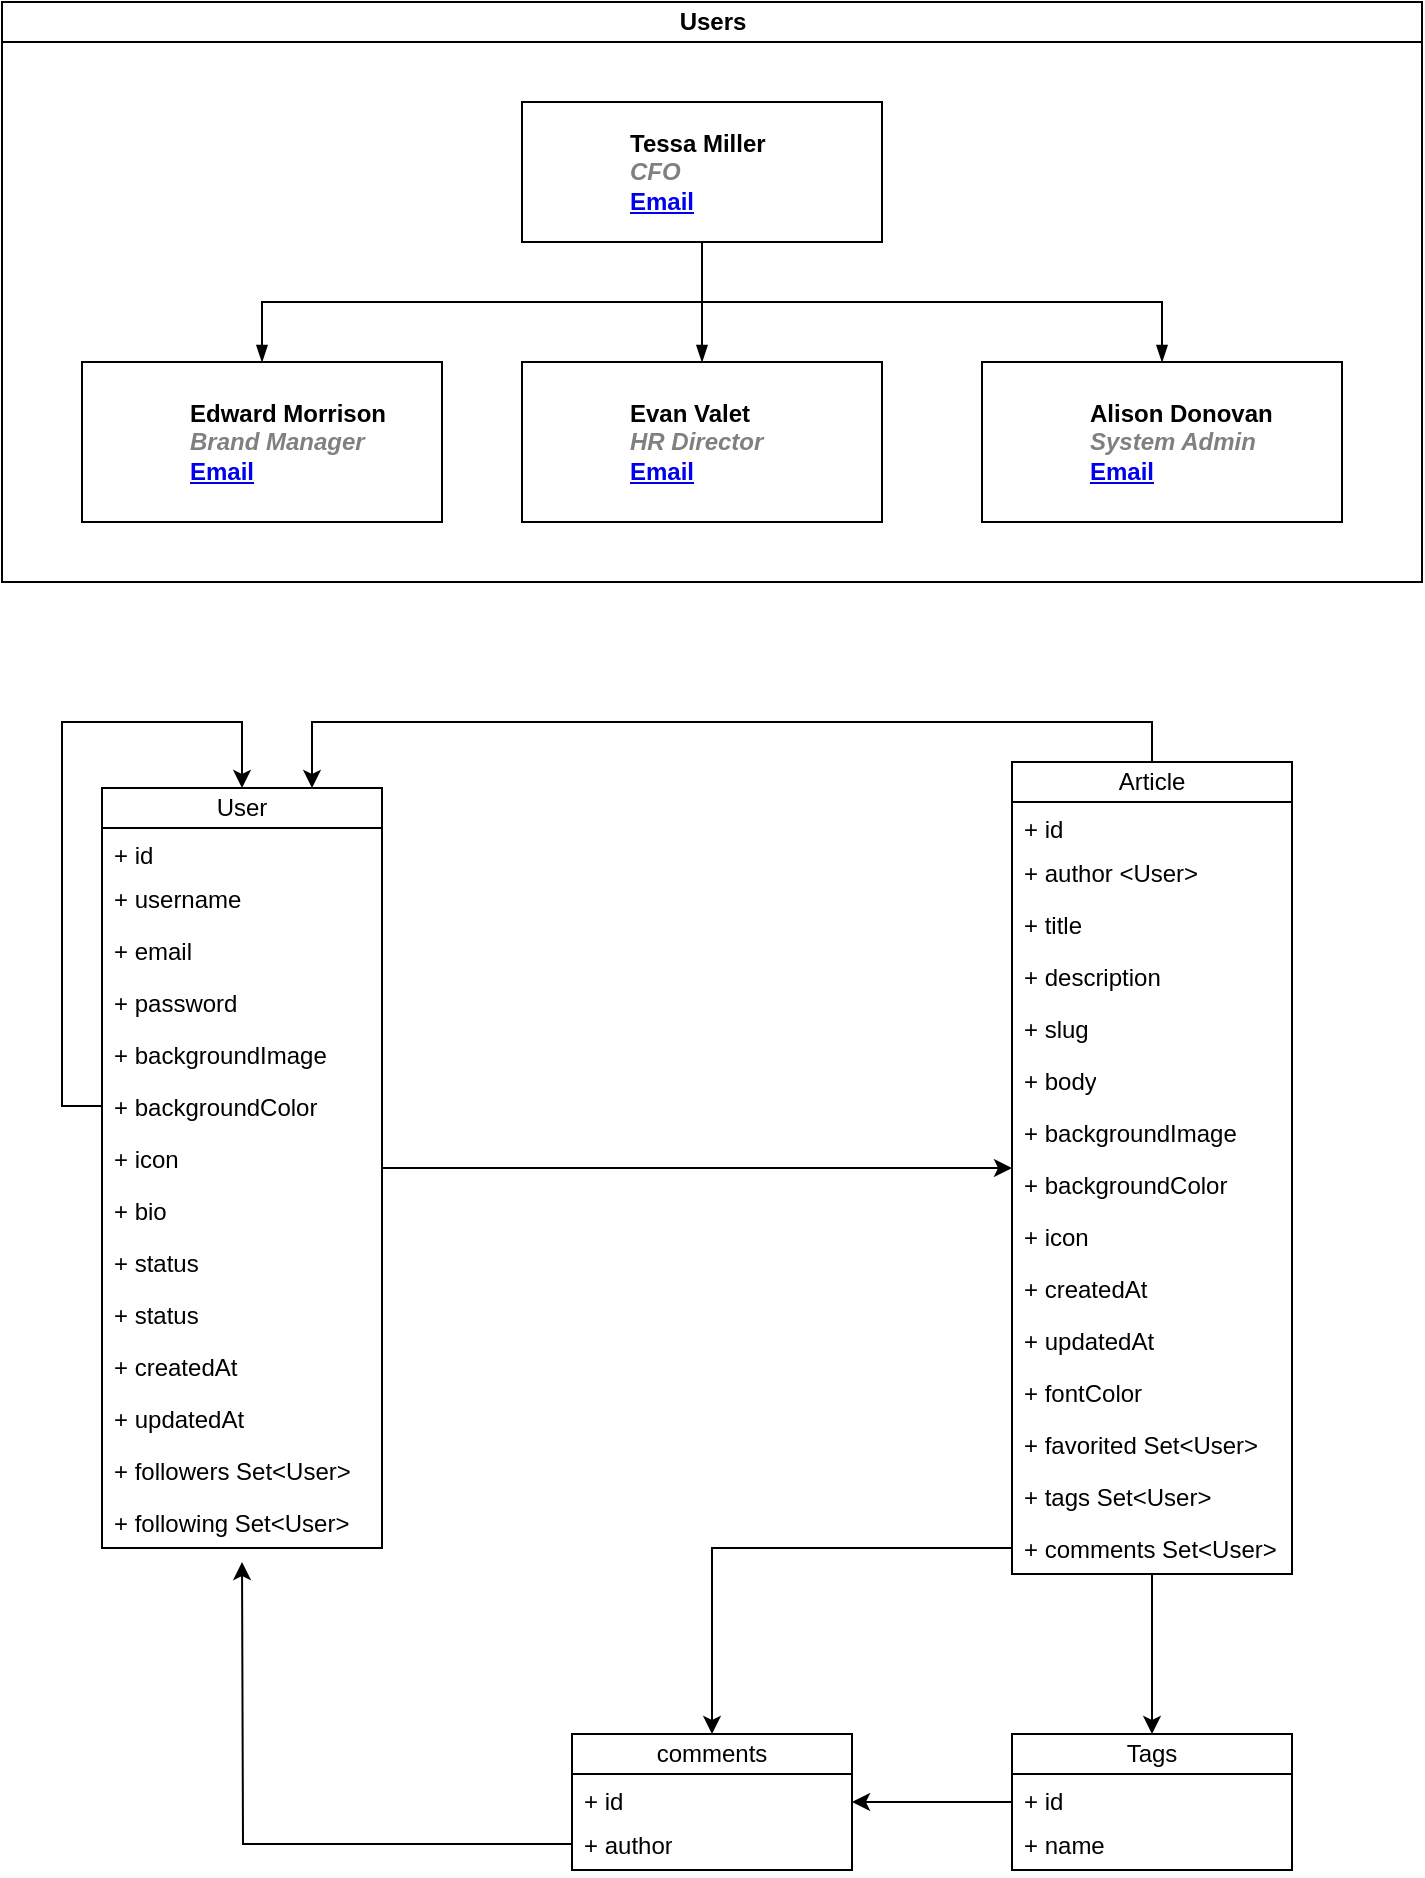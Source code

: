 <mxfile version="24.6.4" type="github">
  <diagram id="prtHgNgQTEPvFCAcTncT" name="Page-1">
    <mxGraphModel dx="794" dy="459" grid="1" gridSize="10" guides="1" tooltips="1" connect="1" arrows="1" fold="1" page="1" pageScale="1" pageWidth="827" pageHeight="1169" math="0" shadow="0">
      <root>
        <mxCell id="0" />
        <mxCell id="1" parent="0" />
        <mxCell id="dNxyNK7c78bLwvsdeMH5-11" value="Users" style="swimlane;html=1;startSize=20;horizontal=1;containerType=tree;glass=0;" parent="1" vertex="1">
          <mxGeometry x="40" y="80" width="710" height="290" as="geometry" />
        </mxCell>
        <UserObject label="%name%&lt;br&gt;&lt;i style=&quot;color: gray&quot;&gt;%position%&lt;/i&gt;&lt;br&gt;&lt;a href=&quot;mailto:%email%&quot;&gt;Email&lt;/a&gt;" name="Tessa Miller" position="CFO" location="Office 1" email="me@example.com" placeholders="1" link="https://www.draw.io" id="dNxyNK7c78bLwvsdeMH5-12">
          <mxCell style="label;image=https://cdn3.iconfinder.com/data/icons/user-avatars-1/512/users-3-128.png;whiteSpace=wrap;html=1;rounded=0;glass=0;treeMoving=1;treeFolding=1;" parent="dNxyNK7c78bLwvsdeMH5-11" vertex="1">
            <mxGeometry x="260" y="50" width="180" height="70" as="geometry" />
          </mxCell>
        </UserObject>
        <mxCell id="dNxyNK7c78bLwvsdeMH5-13" value="" style="endArrow=blockThin;endFill=1;fontSize=11;edgeStyle=elbowEdgeStyle;elbow=vertical;rounded=0;" parent="dNxyNK7c78bLwvsdeMH5-11" source="dNxyNK7c78bLwvsdeMH5-12" target="dNxyNK7c78bLwvsdeMH5-14" edge="1">
          <mxGeometry relative="1" as="geometry" />
        </mxCell>
        <UserObject label="%name%&lt;br&gt;&lt;i style=&quot;color: gray&quot;&gt;%position%&lt;/i&gt;&lt;br&gt;&lt;a href=&quot;mailto:%email%&quot;&gt;Email&lt;/a&gt;" name="Edward Morrison" position="Brand Manager" location="Office 2" email="me@example.com" placeholders="1" link="https://www.draw.io" id="dNxyNK7c78bLwvsdeMH5-14">
          <mxCell style="label;image=https://cdn3.iconfinder.com/data/icons/user-avatars-1/512/users-10-3-128.png;whiteSpace=wrap;html=1;rounded=0;glass=0;treeFolding=1;treeMoving=1;" parent="dNxyNK7c78bLwvsdeMH5-11" vertex="1">
            <mxGeometry x="40" y="180" width="180" height="80" as="geometry" />
          </mxCell>
        </UserObject>
        <mxCell id="dNxyNK7c78bLwvsdeMH5-15" value="" style="endArrow=blockThin;endFill=1;fontSize=11;edgeStyle=elbowEdgeStyle;elbow=vertical;rounded=0;" parent="dNxyNK7c78bLwvsdeMH5-11" source="dNxyNK7c78bLwvsdeMH5-12" target="dNxyNK7c78bLwvsdeMH5-16" edge="1">
          <mxGeometry relative="1" as="geometry" />
        </mxCell>
        <UserObject label="%name%&lt;br&gt;&lt;i style=&quot;color: gray&quot;&gt;%position%&lt;/i&gt;&lt;br&gt;&lt;a href=&quot;mailto:%email%&quot;&gt;Email&lt;/a&gt;" name="Evan Valet" position="HR Director" location="Office 4" email="me@example.com" placeholders="1" link="https://www.draw.io" id="dNxyNK7c78bLwvsdeMH5-16">
          <mxCell style="label;image=https://cdn3.iconfinder.com/data/icons/user-avatars-1/512/users-9-2-128.png;whiteSpace=wrap;html=1;rounded=0;glass=0;treeFolding=1;treeMoving=1;" parent="dNxyNK7c78bLwvsdeMH5-11" vertex="1">
            <mxGeometry x="260" y="180" width="180" height="80" as="geometry" />
          </mxCell>
        </UserObject>
        <mxCell id="dNxyNK7c78bLwvsdeMH5-17" value="" style="endArrow=blockThin;endFill=1;fontSize=11;edgeStyle=elbowEdgeStyle;elbow=vertical;rounded=0;" parent="dNxyNK7c78bLwvsdeMH5-11" source="dNxyNK7c78bLwvsdeMH5-12" target="dNxyNK7c78bLwvsdeMH5-18" edge="1">
          <mxGeometry relative="1" as="geometry" />
        </mxCell>
        <UserObject label="%name%&lt;br&gt;&lt;i style=&quot;color: gray&quot;&gt;%position%&lt;/i&gt;&lt;br&gt;&lt;a href=&quot;mailto:%email%&quot;&gt;Email&lt;/a&gt;" name="Alison Donovan" position="System Admin" location="Office 3" email="me@example.com" placeholders="1" link="https://www.draw.io" id="dNxyNK7c78bLwvsdeMH5-18">
          <mxCell style="label;image=https://cdn3.iconfinder.com/data/icons/user-avatars-1/512/users-2-128.png;whiteSpace=wrap;html=1;rounded=0;glass=0;" parent="dNxyNK7c78bLwvsdeMH5-11" vertex="1">
            <mxGeometry x="490" y="180" width="180" height="80" as="geometry" />
          </mxCell>
        </UserObject>
        <mxCell id="9S2_7b4mvDIKhxkQ7Gb--50" value="" style="edgeStyle=orthogonalEdgeStyle;rounded=0;orthogonalLoop=1;jettySize=auto;html=1;" edge="1" parent="1" source="9S2_7b4mvDIKhxkQ7Gb--7" target="9S2_7b4mvDIKhxkQ7Gb--34">
          <mxGeometry relative="1" as="geometry" />
        </mxCell>
        <mxCell id="9S2_7b4mvDIKhxkQ7Gb--7" value="User" style="swimlane;fontStyle=0;childLayout=stackLayout;horizontal=1;startSize=20;fillColor=none;horizontalStack=0;resizeParent=1;resizeParentMax=0;resizeLast=0;collapsible=1;marginBottom=0;whiteSpace=wrap;html=1;" vertex="1" parent="1">
          <mxGeometry x="90" y="473" width="140" height="380" as="geometry">
            <mxRectangle x="340" y="390" width="70" height="30" as="alternateBounds" />
          </mxGeometry>
        </mxCell>
        <mxCell id="9S2_7b4mvDIKhxkQ7Gb--8" value="+ id&lt;span style=&quot;color: rgba(0, 0, 0, 0); font-family: monospace; font-size: 0px; text-wrap: nowrap;&quot;&gt;%3CmxGraphModel%3E%3Croot%3E%3CmxCell%20id%3D%220%22%2F%3E%3CmxCell%20id%3D%221%22%20parent%3D%220%22%2F%3E%3CmxCell%20id%3D%222%22%20value%3D%22%2B%20Password%22%20style%3D%22text%3BstrokeColor%3Dnone%3BfillColor%3Dnone%3Balign%3Dleft%3BverticalAlign%3Dtop%3BspacingLeft%3D4%3BspacingRight%3D4%3Boverflow%3Dhidden%3Brotatable%3D0%3Bpoints%3D%5B%5B0%2C0.5%5D%2C%5B1%2C0.5%5D%5D%3BportConstraint%3Deastwest%3BwhiteSpace%3Dwrap%3Bhtml%3D1%3B%22%20vertex%3D%221%22%20parent%3D%221%22%3E%3CmxGeometry%20x%3D%22340%22%20y%3D%22458%22%20width%3D%22140%22%20height%3D%2226%22%20as%3D%22geometry%22%2F%3E%3C%2FmxCell%3E%3C%2Froot%3E%3C%2FmxGraphModel%3E&lt;/span&gt;" style="text;strokeColor=none;fillColor=none;align=left;verticalAlign=top;spacingLeft=4;spacingRight=4;overflow=hidden;rotatable=0;points=[[0,0.5],[1,0.5]];portConstraint=eastwest;whiteSpace=wrap;html=1;" vertex="1" parent="9S2_7b4mvDIKhxkQ7Gb--7">
          <mxGeometry y="20" width="140" height="22" as="geometry" />
        </mxCell>
        <mxCell id="9S2_7b4mvDIKhxkQ7Gb--9" value="+ username" style="text;strokeColor=none;fillColor=none;align=left;verticalAlign=top;spacingLeft=4;spacingRight=4;overflow=hidden;rotatable=0;points=[[0,0.5],[1,0.5]];portConstraint=eastwest;whiteSpace=wrap;html=1;" vertex="1" parent="9S2_7b4mvDIKhxkQ7Gb--7">
          <mxGeometry y="42" width="140" height="26" as="geometry" />
        </mxCell>
        <mxCell id="9S2_7b4mvDIKhxkQ7Gb--10" value="+ email" style="text;strokeColor=none;fillColor=none;align=left;verticalAlign=top;spacingLeft=4;spacingRight=4;overflow=hidden;rotatable=0;points=[[0,0.5],[1,0.5]];portConstraint=eastwest;whiteSpace=wrap;html=1;" vertex="1" parent="9S2_7b4mvDIKhxkQ7Gb--7">
          <mxGeometry y="68" width="140" height="26" as="geometry" />
        </mxCell>
        <mxCell id="9S2_7b4mvDIKhxkQ7Gb--21" value="+ password" style="text;strokeColor=none;fillColor=none;align=left;verticalAlign=top;spacingLeft=4;spacingRight=4;overflow=hidden;rotatable=0;points=[[0,0.5],[1,0.5]];portConstraint=eastwest;whiteSpace=wrap;html=1;" vertex="1" parent="9S2_7b4mvDIKhxkQ7Gb--7">
          <mxGeometry y="94" width="140" height="26" as="geometry" />
        </mxCell>
        <mxCell id="9S2_7b4mvDIKhxkQ7Gb--25" value="+ backgroundImage" style="text;strokeColor=none;fillColor=none;align=left;verticalAlign=top;spacingLeft=4;spacingRight=4;overflow=hidden;rotatable=0;points=[[0,0.5],[1,0.5]];portConstraint=eastwest;whiteSpace=wrap;html=1;" vertex="1" parent="9S2_7b4mvDIKhxkQ7Gb--7">
          <mxGeometry y="120" width="140" height="26" as="geometry" />
        </mxCell>
        <mxCell id="9S2_7b4mvDIKhxkQ7Gb--30" style="edgeStyle=orthogonalEdgeStyle;rounded=0;orthogonalLoop=1;jettySize=auto;html=1;" edge="1" parent="9S2_7b4mvDIKhxkQ7Gb--7" source="9S2_7b4mvDIKhxkQ7Gb--26" target="9S2_7b4mvDIKhxkQ7Gb--7">
          <mxGeometry relative="1" as="geometry">
            <Array as="points">
              <mxPoint x="-20" y="159" />
              <mxPoint x="-20" y="-33" />
              <mxPoint x="70" y="-33" />
            </Array>
          </mxGeometry>
        </mxCell>
        <mxCell id="9S2_7b4mvDIKhxkQ7Gb--26" value="+ backgroundColor" style="text;strokeColor=none;fillColor=none;align=left;verticalAlign=top;spacingLeft=4;spacingRight=4;overflow=hidden;rotatable=0;points=[[0,0.5],[1,0.5]];portConstraint=eastwest;whiteSpace=wrap;html=1;" vertex="1" parent="9S2_7b4mvDIKhxkQ7Gb--7">
          <mxGeometry y="146" width="140" height="26" as="geometry" />
        </mxCell>
        <mxCell id="9S2_7b4mvDIKhxkQ7Gb--24" value="+ icon" style="text;strokeColor=none;fillColor=none;align=left;verticalAlign=top;spacingLeft=4;spacingRight=4;overflow=hidden;rotatable=0;points=[[0,0.5],[1,0.5]];portConstraint=eastwest;whiteSpace=wrap;html=1;" vertex="1" parent="9S2_7b4mvDIKhxkQ7Gb--7">
          <mxGeometry y="172" width="140" height="26" as="geometry" />
        </mxCell>
        <mxCell id="9S2_7b4mvDIKhxkQ7Gb--23" value="+ bio" style="text;strokeColor=none;fillColor=none;align=left;verticalAlign=top;spacingLeft=4;spacingRight=4;overflow=hidden;rotatable=0;points=[[0,0.5],[1,0.5]];portConstraint=eastwest;whiteSpace=wrap;html=1;" vertex="1" parent="9S2_7b4mvDIKhxkQ7Gb--7">
          <mxGeometry y="198" width="140" height="26" as="geometry" />
        </mxCell>
        <mxCell id="9S2_7b4mvDIKhxkQ7Gb--22" value="+ status" style="text;strokeColor=none;fillColor=none;align=left;verticalAlign=top;spacingLeft=4;spacingRight=4;overflow=hidden;rotatable=0;points=[[0,0.5],[1,0.5]];portConstraint=eastwest;whiteSpace=wrap;html=1;" vertex="1" parent="9S2_7b4mvDIKhxkQ7Gb--7">
          <mxGeometry y="224" width="140" height="26" as="geometry" />
        </mxCell>
        <mxCell id="9S2_7b4mvDIKhxkQ7Gb--27" value="+ status" style="text;strokeColor=none;fillColor=none;align=left;verticalAlign=top;spacingLeft=4;spacingRight=4;overflow=hidden;rotatable=0;points=[[0,0.5],[1,0.5]];portConstraint=eastwest;whiteSpace=wrap;html=1;" vertex="1" parent="9S2_7b4mvDIKhxkQ7Gb--7">
          <mxGeometry y="250" width="140" height="26" as="geometry" />
        </mxCell>
        <mxCell id="9S2_7b4mvDIKhxkQ7Gb--29" value="+ createdAt" style="text;strokeColor=none;fillColor=none;align=left;verticalAlign=top;spacingLeft=4;spacingRight=4;overflow=hidden;rotatable=0;points=[[0,0.5],[1,0.5]];portConstraint=eastwest;whiteSpace=wrap;html=1;" vertex="1" parent="9S2_7b4mvDIKhxkQ7Gb--7">
          <mxGeometry y="276" width="140" height="26" as="geometry" />
        </mxCell>
        <mxCell id="9S2_7b4mvDIKhxkQ7Gb--28" value="+ updatedAt" style="text;strokeColor=none;fillColor=none;align=left;verticalAlign=top;spacingLeft=4;spacingRight=4;overflow=hidden;rotatable=0;points=[[0,0.5],[1,0.5]];portConstraint=eastwest;whiteSpace=wrap;html=1;" vertex="1" parent="9S2_7b4mvDIKhxkQ7Gb--7">
          <mxGeometry y="302" width="140" height="26" as="geometry" />
        </mxCell>
        <mxCell id="9S2_7b4mvDIKhxkQ7Gb--31" value="+ followers Set&amp;lt;User&amp;gt;" style="text;strokeColor=none;fillColor=none;align=left;verticalAlign=top;spacingLeft=4;spacingRight=4;overflow=hidden;rotatable=0;points=[[0,0.5],[1,0.5]];portConstraint=eastwest;whiteSpace=wrap;html=1;" vertex="1" parent="9S2_7b4mvDIKhxkQ7Gb--7">
          <mxGeometry y="328" width="140" height="26" as="geometry" />
        </mxCell>
        <mxCell id="9S2_7b4mvDIKhxkQ7Gb--32" value="+ following Set&amp;lt;User&amp;gt;" style="text;strokeColor=none;fillColor=none;align=left;verticalAlign=top;spacingLeft=4;spacingRight=4;overflow=hidden;rotatable=0;points=[[0,0.5],[1,0.5]];portConstraint=eastwest;whiteSpace=wrap;html=1;" vertex="1" parent="9S2_7b4mvDIKhxkQ7Gb--7">
          <mxGeometry y="354" width="140" height="26" as="geometry" />
        </mxCell>
        <mxCell id="9S2_7b4mvDIKhxkQ7Gb--51" style="edgeStyle=orthogonalEdgeStyle;rounded=0;orthogonalLoop=1;jettySize=auto;html=1;entryX=0.75;entryY=0;entryDx=0;entryDy=0;" edge="1" parent="1" source="9S2_7b4mvDIKhxkQ7Gb--34" target="9S2_7b4mvDIKhxkQ7Gb--7">
          <mxGeometry relative="1" as="geometry">
            <mxPoint x="430" y="450" as="targetPoint" />
            <Array as="points">
              <mxPoint x="615" y="440" />
              <mxPoint x="195" y="440" />
            </Array>
          </mxGeometry>
        </mxCell>
        <mxCell id="9S2_7b4mvDIKhxkQ7Gb--72" value="" style="edgeStyle=orthogonalEdgeStyle;rounded=0;orthogonalLoop=1;jettySize=auto;html=1;" edge="1" parent="1" source="9S2_7b4mvDIKhxkQ7Gb--34" target="9S2_7b4mvDIKhxkQ7Gb--56">
          <mxGeometry relative="1" as="geometry" />
        </mxCell>
        <mxCell id="9S2_7b4mvDIKhxkQ7Gb--34" value="Article" style="swimlane;fontStyle=0;childLayout=stackLayout;horizontal=1;startSize=20;fillColor=none;horizontalStack=0;resizeParent=1;resizeParentMax=0;resizeLast=0;collapsible=1;marginBottom=0;whiteSpace=wrap;html=1;" vertex="1" parent="1">
          <mxGeometry x="545" y="460" width="140" height="406" as="geometry">
            <mxRectangle x="340" y="390" width="70" height="30" as="alternateBounds" />
          </mxGeometry>
        </mxCell>
        <mxCell id="9S2_7b4mvDIKhxkQ7Gb--35" value="+ id&lt;span style=&quot;color: rgba(0, 0, 0, 0); font-family: monospace; font-size: 0px; text-wrap: nowrap;&quot;&gt;%3CmxGraphModel%3E%3Croot%3E%3CmxCell%20id%3D%220%22%2F%3E%3CmxCell%20id%3D%221%22%20parent%3D%220%22%2F%3E%3CmxCell%20id%3D%222%22%20value%3D%22%2B%20Password%22%20style%3D%22text%3BstrokeColor%3Dnone%3BfillColor%3Dnone%3Balign%3Dleft%3BverticalAlign%3Dtop%3BspacingLeft%3D4%3BspacingRight%3D4%3Boverflow%3Dhidden%3Brotatable%3D0%3Bpoints%3D%5B%5B0%2C0.5%5D%2C%5B1%2C0.5%5D%5D%3BportConstraint%3Deastwest%3BwhiteSpace%3Dwrap%3Bhtml%3D1%3B%22%20vertex%3D%221%22%20parent%3D%221%22%3E%3CmxGeometry%20x%3D%22340%22%20y%3D%22458%22%20width%3D%22140%22%20height%3D%2226%22%20as%3D%22geometry%22%2F%3E%3C%2FmxCell%3E%3C%2Froot%3E%3C%2FmxGraphModel%3E&lt;/span&gt;" style="text;strokeColor=none;fillColor=none;align=left;verticalAlign=top;spacingLeft=4;spacingRight=4;overflow=hidden;rotatable=0;points=[[0,0.5],[1,0.5]];portConstraint=eastwest;whiteSpace=wrap;html=1;" vertex="1" parent="9S2_7b4mvDIKhxkQ7Gb--34">
          <mxGeometry y="20" width="140" height="22" as="geometry" />
        </mxCell>
        <mxCell id="9S2_7b4mvDIKhxkQ7Gb--36" value="+ author &amp;lt;User&amp;gt;" style="text;strokeColor=none;fillColor=none;align=left;verticalAlign=top;spacingLeft=4;spacingRight=4;overflow=hidden;rotatable=0;points=[[0,0.5],[1,0.5]];portConstraint=eastwest;whiteSpace=wrap;html=1;" vertex="1" parent="9S2_7b4mvDIKhxkQ7Gb--34">
          <mxGeometry y="42" width="140" height="26" as="geometry" />
        </mxCell>
        <mxCell id="9S2_7b4mvDIKhxkQ7Gb--37" value="+ title" style="text;strokeColor=none;fillColor=none;align=left;verticalAlign=top;spacingLeft=4;spacingRight=4;overflow=hidden;rotatable=0;points=[[0,0.5],[1,0.5]];portConstraint=eastwest;whiteSpace=wrap;html=1;" vertex="1" parent="9S2_7b4mvDIKhxkQ7Gb--34">
          <mxGeometry y="68" width="140" height="26" as="geometry" />
        </mxCell>
        <mxCell id="9S2_7b4mvDIKhxkQ7Gb--38" value="+ description" style="text;strokeColor=none;fillColor=none;align=left;verticalAlign=top;spacingLeft=4;spacingRight=4;overflow=hidden;rotatable=0;points=[[0,0.5],[1,0.5]];portConstraint=eastwest;whiteSpace=wrap;html=1;" vertex="1" parent="9S2_7b4mvDIKhxkQ7Gb--34">
          <mxGeometry y="94" width="140" height="26" as="geometry" />
        </mxCell>
        <mxCell id="9S2_7b4mvDIKhxkQ7Gb--39" value="+ slug" style="text;strokeColor=none;fillColor=none;align=left;verticalAlign=top;spacingLeft=4;spacingRight=4;overflow=hidden;rotatable=0;points=[[0,0.5],[1,0.5]];portConstraint=eastwest;whiteSpace=wrap;html=1;" vertex="1" parent="9S2_7b4mvDIKhxkQ7Gb--34">
          <mxGeometry y="120" width="140" height="26" as="geometry" />
        </mxCell>
        <mxCell id="9S2_7b4mvDIKhxkQ7Gb--41" value="+ body" style="text;strokeColor=none;fillColor=none;align=left;verticalAlign=top;spacingLeft=4;spacingRight=4;overflow=hidden;rotatable=0;points=[[0,0.5],[1,0.5]];portConstraint=eastwest;whiteSpace=wrap;html=1;" vertex="1" parent="9S2_7b4mvDIKhxkQ7Gb--34">
          <mxGeometry y="146" width="140" height="26" as="geometry" />
        </mxCell>
        <mxCell id="9S2_7b4mvDIKhxkQ7Gb--42" value="+ backgroundImage" style="text;strokeColor=none;fillColor=none;align=left;verticalAlign=top;spacingLeft=4;spacingRight=4;overflow=hidden;rotatable=0;points=[[0,0.5],[1,0.5]];portConstraint=eastwest;whiteSpace=wrap;html=1;" vertex="1" parent="9S2_7b4mvDIKhxkQ7Gb--34">
          <mxGeometry y="172" width="140" height="26" as="geometry" />
        </mxCell>
        <mxCell id="9S2_7b4mvDIKhxkQ7Gb--43" value="+ backgroundColor" style="text;strokeColor=none;fillColor=none;align=left;verticalAlign=top;spacingLeft=4;spacingRight=4;overflow=hidden;rotatable=0;points=[[0,0.5],[1,0.5]];portConstraint=eastwest;whiteSpace=wrap;html=1;" vertex="1" parent="9S2_7b4mvDIKhxkQ7Gb--34">
          <mxGeometry y="198" width="140" height="26" as="geometry" />
        </mxCell>
        <mxCell id="9S2_7b4mvDIKhxkQ7Gb--44" value="+ icon" style="text;strokeColor=none;fillColor=none;align=left;verticalAlign=top;spacingLeft=4;spacingRight=4;overflow=hidden;rotatable=0;points=[[0,0.5],[1,0.5]];portConstraint=eastwest;whiteSpace=wrap;html=1;" vertex="1" parent="9S2_7b4mvDIKhxkQ7Gb--34">
          <mxGeometry y="224" width="140" height="26" as="geometry" />
        </mxCell>
        <mxCell id="9S2_7b4mvDIKhxkQ7Gb--46" value="+ createdAt" style="text;strokeColor=none;fillColor=none;align=left;verticalAlign=top;spacingLeft=4;spacingRight=4;overflow=hidden;rotatable=0;points=[[0,0.5],[1,0.5]];portConstraint=eastwest;whiteSpace=wrap;html=1;" vertex="1" parent="9S2_7b4mvDIKhxkQ7Gb--34">
          <mxGeometry y="250" width="140" height="26" as="geometry" />
        </mxCell>
        <mxCell id="9S2_7b4mvDIKhxkQ7Gb--47" value="+ updatedAt" style="text;strokeColor=none;fillColor=none;align=left;verticalAlign=top;spacingLeft=4;spacingRight=4;overflow=hidden;rotatable=0;points=[[0,0.5],[1,0.5]];portConstraint=eastwest;whiteSpace=wrap;html=1;" vertex="1" parent="9S2_7b4mvDIKhxkQ7Gb--34">
          <mxGeometry y="276" width="140" height="26" as="geometry" />
        </mxCell>
        <mxCell id="9S2_7b4mvDIKhxkQ7Gb--48" value="+ fontColor" style="text;strokeColor=none;fillColor=none;align=left;verticalAlign=top;spacingLeft=4;spacingRight=4;overflow=hidden;rotatable=0;points=[[0,0.5],[1,0.5]];portConstraint=eastwest;whiteSpace=wrap;html=1;" vertex="1" parent="9S2_7b4mvDIKhxkQ7Gb--34">
          <mxGeometry y="302" width="140" height="26" as="geometry" />
        </mxCell>
        <mxCell id="9S2_7b4mvDIKhxkQ7Gb--55" value="+ favorited Set&amp;lt;User&amp;gt;" style="text;strokeColor=none;fillColor=none;align=left;verticalAlign=top;spacingLeft=4;spacingRight=4;overflow=hidden;rotatable=0;points=[[0,0.5],[1,0.5]];portConstraint=eastwest;whiteSpace=wrap;html=1;" vertex="1" parent="9S2_7b4mvDIKhxkQ7Gb--34">
          <mxGeometry y="328" width="140" height="26" as="geometry" />
        </mxCell>
        <mxCell id="9S2_7b4mvDIKhxkQ7Gb--53" value="+ tags Set&amp;lt;User&amp;gt;" style="text;strokeColor=none;fillColor=none;align=left;verticalAlign=top;spacingLeft=4;spacingRight=4;overflow=hidden;rotatable=0;points=[[0,0.5],[1,0.5]];portConstraint=eastwest;whiteSpace=wrap;html=1;" vertex="1" parent="9S2_7b4mvDIKhxkQ7Gb--34">
          <mxGeometry y="354" width="140" height="26" as="geometry" />
        </mxCell>
        <mxCell id="9S2_7b4mvDIKhxkQ7Gb--54" value="+ comments Set&amp;lt;User&amp;gt;" style="text;strokeColor=none;fillColor=none;align=left;verticalAlign=top;spacingLeft=4;spacingRight=4;overflow=hidden;rotatable=0;points=[[0,0.5],[1,0.5]];portConstraint=eastwest;whiteSpace=wrap;html=1;" vertex="1" parent="9S2_7b4mvDIKhxkQ7Gb--34">
          <mxGeometry y="380" width="140" height="26" as="geometry" />
        </mxCell>
        <mxCell id="9S2_7b4mvDIKhxkQ7Gb--76" value="" style="edgeStyle=orthogonalEdgeStyle;rounded=0;orthogonalLoop=1;jettySize=auto;html=1;" edge="1" parent="1" source="9S2_7b4mvDIKhxkQ7Gb--56" target="9S2_7b4mvDIKhxkQ7Gb--73">
          <mxGeometry relative="1" as="geometry" />
        </mxCell>
        <mxCell id="9S2_7b4mvDIKhxkQ7Gb--56" value="Tags" style="swimlane;fontStyle=0;childLayout=stackLayout;horizontal=1;startSize=20;fillColor=none;horizontalStack=0;resizeParent=1;resizeParentMax=0;resizeLast=0;collapsible=1;marginBottom=0;whiteSpace=wrap;html=1;" vertex="1" parent="1">
          <mxGeometry x="545" y="946" width="140" height="68" as="geometry">
            <mxRectangle x="340" y="390" width="70" height="30" as="alternateBounds" />
          </mxGeometry>
        </mxCell>
        <mxCell id="9S2_7b4mvDIKhxkQ7Gb--57" value="+ id&lt;span style=&quot;color: rgba(0, 0, 0, 0); font-family: monospace; font-size: 0px; text-wrap: nowrap;&quot;&gt;%3CmxGraphModel%3E%3Croot%3E%3CmxCell%20id%3D%220%22%2F%3E%3CmxCell%20id%3D%221%22%20parent%3D%220%22%2F%3E%3CmxCell%20id%3D%222%22%20value%3D%22%2B%20Password%22%20style%3D%22text%3BstrokeColor%3Dnone%3BfillColor%3Dnone%3Balign%3Dleft%3BverticalAlign%3Dtop%3BspacingLeft%3D4%3BspacingRight%3D4%3Boverflow%3Dhidden%3Brotatable%3D0%3Bpoints%3D%5B%5B0%2C0.5%5D%2C%5B1%2C0.5%5D%5D%3BportConstraint%3Deastwest%3BwhiteSpace%3Dwrap%3Bhtml%3D1%3B%22%20vertex%3D%221%22%20parent%3D%221%22%3E%3CmxGeometry%20x%3D%22340%22%20y%3D%22458%22%20width%3D%22140%22%20height%3D%2226%22%20as%3D%22geometry%22%2F%3E%3C%2FmxCell%3E%3C%2Froot%3E%3C%2FmxGraphModel%3E&lt;/span&gt;" style="text;strokeColor=none;fillColor=none;align=left;verticalAlign=top;spacingLeft=4;spacingRight=4;overflow=hidden;rotatable=0;points=[[0,0.5],[1,0.5]];portConstraint=eastwest;whiteSpace=wrap;html=1;" vertex="1" parent="9S2_7b4mvDIKhxkQ7Gb--56">
          <mxGeometry y="20" width="140" height="22" as="geometry" />
        </mxCell>
        <mxCell id="9S2_7b4mvDIKhxkQ7Gb--58" value="+ name" style="text;strokeColor=none;fillColor=none;align=left;verticalAlign=top;spacingLeft=4;spacingRight=4;overflow=hidden;rotatable=0;points=[[0,0.5],[1,0.5]];portConstraint=eastwest;whiteSpace=wrap;html=1;" vertex="1" parent="9S2_7b4mvDIKhxkQ7Gb--56">
          <mxGeometry y="42" width="140" height="26" as="geometry" />
        </mxCell>
        <mxCell id="9S2_7b4mvDIKhxkQ7Gb--73" value="comments" style="swimlane;fontStyle=0;childLayout=stackLayout;horizontal=1;startSize=20;fillColor=none;horizontalStack=0;resizeParent=1;resizeParentMax=0;resizeLast=0;collapsible=1;marginBottom=0;whiteSpace=wrap;html=1;" vertex="1" parent="1">
          <mxGeometry x="325" y="946" width="140" height="68" as="geometry">
            <mxRectangle x="340" y="390" width="70" height="30" as="alternateBounds" />
          </mxGeometry>
        </mxCell>
        <mxCell id="9S2_7b4mvDIKhxkQ7Gb--74" value="+ id&lt;span style=&quot;color: rgba(0, 0, 0, 0); font-family: monospace; font-size: 0px; text-wrap: nowrap;&quot;&gt;%3CmxGraphModel%3E%3Croot%3E%3CmxCell%20id%3D%220%22%2F%3E%3CmxCell%20id%3D%221%22%20parent%3D%220%22%2F%3E%3CmxCell%20id%3D%222%22%20value%3D%22%2B%20Password%22%20style%3D%22text%3BstrokeColor%3Dnone%3BfillColor%3Dnone%3Balign%3Dleft%3BverticalAlign%3Dtop%3BspacingLeft%3D4%3BspacingRight%3D4%3Boverflow%3Dhidden%3Brotatable%3D0%3Bpoints%3D%5B%5B0%2C0.5%5D%2C%5B1%2C0.5%5D%5D%3BportConstraint%3Deastwest%3BwhiteSpace%3Dwrap%3Bhtml%3D1%3B%22%20vertex%3D%221%22%20parent%3D%221%22%3E%3CmxGeometry%20x%3D%22340%22%20y%3D%22458%22%20width%3D%22140%22%20height%3D%2226%22%20as%3D%22geometry%22%2F%3E%3C%2FmxCell%3E%3C%2Froot%3E%3C%2FmxGraphModel%3E&lt;/span&gt;" style="text;strokeColor=none;fillColor=none;align=left;verticalAlign=top;spacingLeft=4;spacingRight=4;overflow=hidden;rotatable=0;points=[[0,0.5],[1,0.5]];portConstraint=eastwest;whiteSpace=wrap;html=1;" vertex="1" parent="9S2_7b4mvDIKhxkQ7Gb--73">
          <mxGeometry y="20" width="140" height="22" as="geometry" />
        </mxCell>
        <mxCell id="9S2_7b4mvDIKhxkQ7Gb--78" style="edgeStyle=orthogonalEdgeStyle;rounded=0;orthogonalLoop=1;jettySize=auto;html=1;" edge="1" parent="9S2_7b4mvDIKhxkQ7Gb--73" source="9S2_7b4mvDIKhxkQ7Gb--75">
          <mxGeometry relative="1" as="geometry">
            <mxPoint x="-165" y="-86" as="targetPoint" />
          </mxGeometry>
        </mxCell>
        <mxCell id="9S2_7b4mvDIKhxkQ7Gb--75" value="+ author" style="text;strokeColor=none;fillColor=none;align=left;verticalAlign=top;spacingLeft=4;spacingRight=4;overflow=hidden;rotatable=0;points=[[0,0.5],[1,0.5]];portConstraint=eastwest;whiteSpace=wrap;html=1;" vertex="1" parent="9S2_7b4mvDIKhxkQ7Gb--73">
          <mxGeometry y="42" width="140" height="26" as="geometry" />
        </mxCell>
        <mxCell id="9S2_7b4mvDIKhxkQ7Gb--77" style="edgeStyle=orthogonalEdgeStyle;rounded=0;orthogonalLoop=1;jettySize=auto;html=1;entryX=0.5;entryY=0;entryDx=0;entryDy=0;" edge="1" parent="1" source="9S2_7b4mvDIKhxkQ7Gb--54" target="9S2_7b4mvDIKhxkQ7Gb--73">
          <mxGeometry relative="1" as="geometry" />
        </mxCell>
      </root>
    </mxGraphModel>
  </diagram>
</mxfile>
